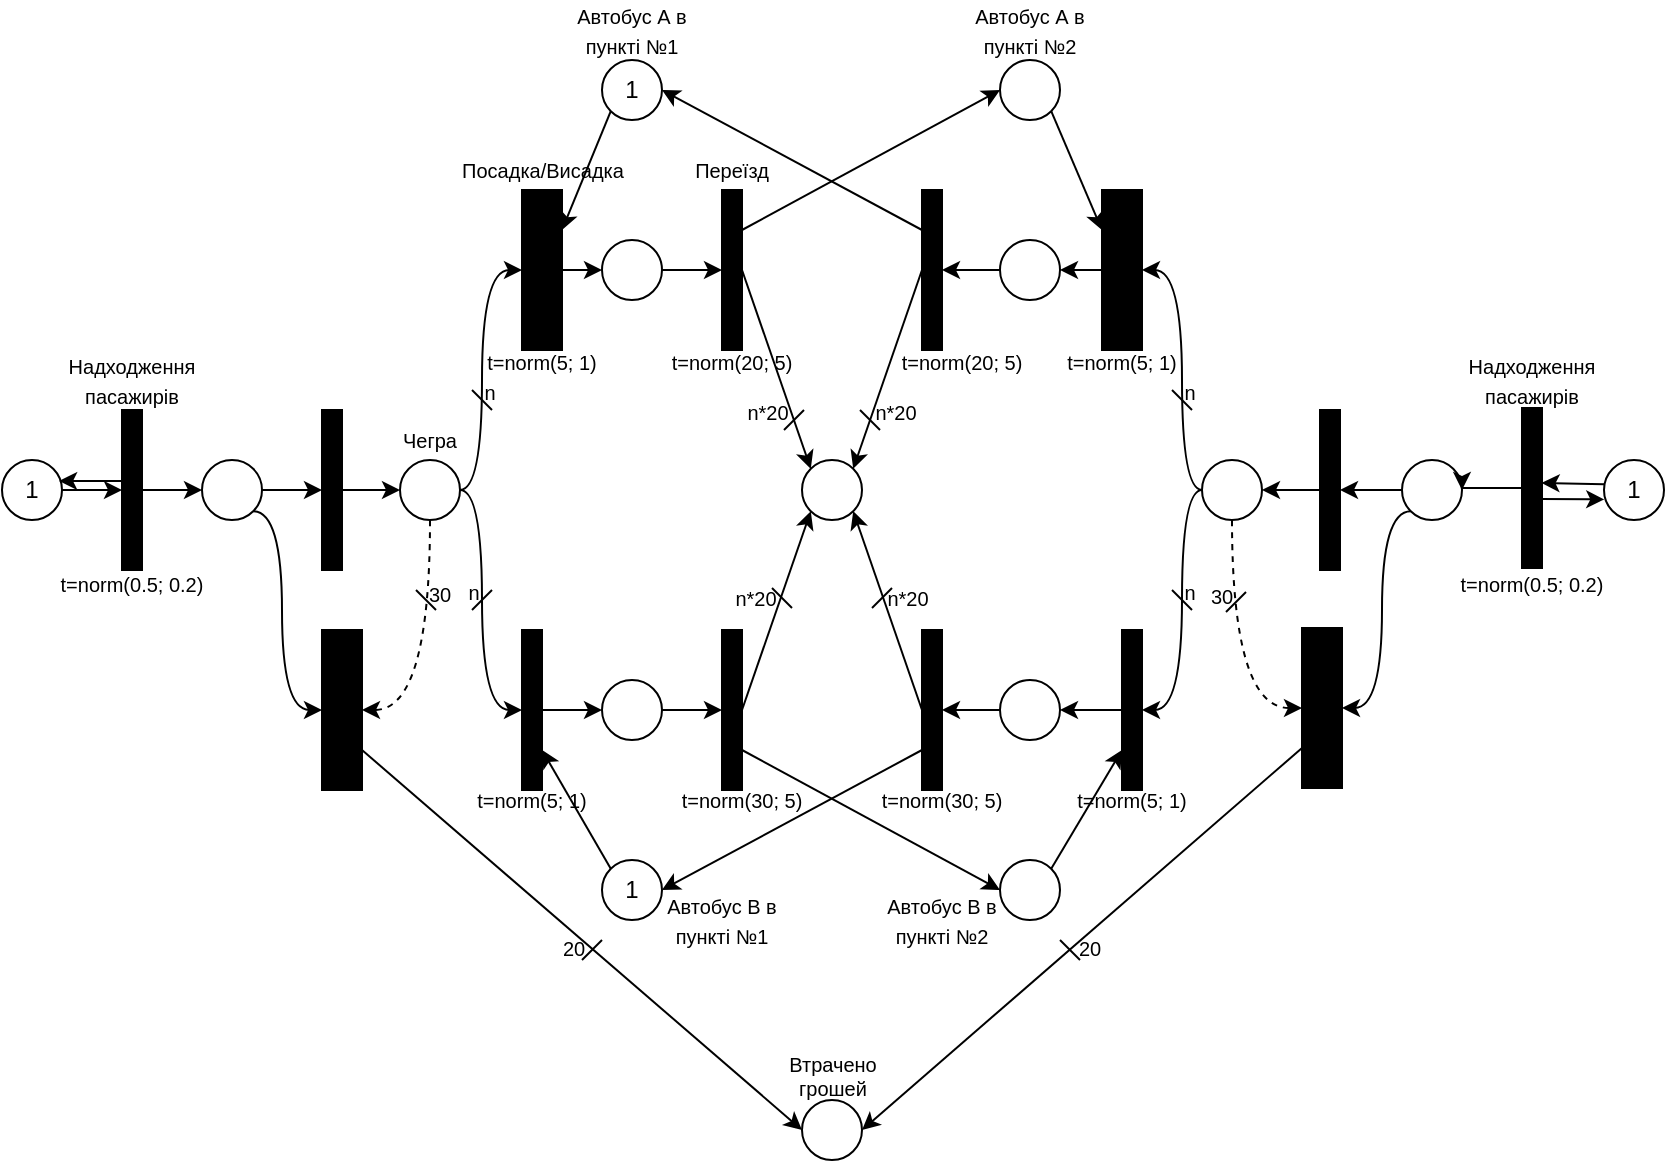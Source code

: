 <mxfile version="22.1.0" type="device">
  <diagram name="Страница — 1" id="Me-vtZgJQwkaq6CIfrC5">
    <mxGraphModel dx="1631" dy="2093" grid="1" gridSize="10" guides="1" tooltips="1" connect="1" arrows="1" fold="1" page="1" pageScale="1" pageWidth="827" pageHeight="1169" math="0" shadow="0">
      <root>
        <mxCell id="0" />
        <mxCell id="1" parent="0" />
        <mxCell id="S1n4Vc88zPRwupF9Aiys-1" style="edgeStyle=orthogonalEdgeStyle;rounded=0;orthogonalLoop=1;jettySize=auto;html=1;entryX=0.5;entryY=0;entryDx=0;entryDy=0;" edge="1" parent="1" source="S1n4Vc88zPRwupF9Aiys-2" target="S1n4Vc88zPRwupF9Aiys-7">
          <mxGeometry relative="1" as="geometry" />
        </mxCell>
        <mxCell id="S1n4Vc88zPRwupF9Aiys-2" value="1" style="ellipse;whiteSpace=wrap;html=1;aspect=fixed;" vertex="1" parent="1">
          <mxGeometry x="135" y="180" width="30" height="30" as="geometry" />
        </mxCell>
        <mxCell id="S1n4Vc88zPRwupF9Aiys-3" style="edgeStyle=orthogonalEdgeStyle;rounded=0;orthogonalLoop=1;jettySize=auto;html=1;entryX=0.952;entryY=0.35;entryDx=0;entryDy=0;entryPerimeter=0;exitX=0.556;exitY=0.173;exitDx=0;exitDy=0;exitPerimeter=0;" edge="1" parent="1" source="S1n4Vc88zPRwupF9Aiys-7" target="S1n4Vc88zPRwupF9Aiys-2">
          <mxGeometry relative="1" as="geometry">
            <mxPoint x="230" y="190" as="sourcePoint" />
            <mxPoint x="170" y="190" as="targetPoint" />
          </mxGeometry>
        </mxCell>
        <mxCell id="S1n4Vc88zPRwupF9Aiys-13" style="edgeStyle=orthogonalEdgeStyle;rounded=0;orthogonalLoop=1;jettySize=auto;html=1;exitX=0.5;exitY=1;exitDx=0;exitDy=0;entryX=0;entryY=0.5;entryDx=0;entryDy=0;" edge="1" parent="1" source="S1n4Vc88zPRwupF9Aiys-7" target="S1n4Vc88zPRwupF9Aiys-9">
          <mxGeometry relative="1" as="geometry" />
        </mxCell>
        <mxCell id="S1n4Vc88zPRwupF9Aiys-7" value="" style="rounded=0;whiteSpace=wrap;html=1;gradientColor=none;fillStyle=solid;fillColor=#000000;rotation=-90;" vertex="1" parent="1">
          <mxGeometry x="160" y="190" width="80" height="10" as="geometry" />
        </mxCell>
        <mxCell id="S1n4Vc88zPRwupF9Aiys-15" style="edgeStyle=orthogonalEdgeStyle;rounded=0;orthogonalLoop=1;jettySize=auto;html=1;exitX=1;exitY=0.5;exitDx=0;exitDy=0;entryX=0.5;entryY=0;entryDx=0;entryDy=0;" edge="1" parent="1" source="S1n4Vc88zPRwupF9Aiys-9" target="S1n4Vc88zPRwupF9Aiys-14">
          <mxGeometry relative="1" as="geometry" />
        </mxCell>
        <mxCell id="S1n4Vc88zPRwupF9Aiys-42" style="edgeStyle=orthogonalEdgeStyle;rounded=0;orthogonalLoop=1;jettySize=auto;html=1;exitX=1;exitY=1;exitDx=0;exitDy=0;entryX=0.5;entryY=0;entryDx=0;entryDy=0;curved=1;" edge="1" parent="1" source="S1n4Vc88zPRwupF9Aiys-9" target="S1n4Vc88zPRwupF9Aiys-41">
          <mxGeometry relative="1" as="geometry">
            <Array as="points">
              <mxPoint x="275" y="206" />
              <mxPoint x="275" y="305" />
            </Array>
          </mxGeometry>
        </mxCell>
        <mxCell id="S1n4Vc88zPRwupF9Aiys-9" value="" style="ellipse;whiteSpace=wrap;html=1;aspect=fixed;" vertex="1" parent="1">
          <mxGeometry x="235" y="180" width="30" height="30" as="geometry" />
        </mxCell>
        <mxCell id="S1n4Vc88zPRwupF9Aiys-10" value="&lt;font style=&quot;font-size: 10px;&quot;&gt;t=norm(0.5; 0.2)&lt;/font&gt;" style="text;html=1;strokeColor=none;fillColor=none;align=center;verticalAlign=middle;whiteSpace=wrap;rounded=0;" vertex="1" parent="1">
          <mxGeometry x="160" y="232" width="80" height="20" as="geometry" />
        </mxCell>
        <mxCell id="S1n4Vc88zPRwupF9Aiys-17" style="edgeStyle=orthogonalEdgeStyle;rounded=0;orthogonalLoop=1;jettySize=auto;html=1;exitX=0.5;exitY=1;exitDx=0;exitDy=0;entryX=0;entryY=0.5;entryDx=0;entryDy=0;" edge="1" parent="1" source="S1n4Vc88zPRwupF9Aiys-14" target="S1n4Vc88zPRwupF9Aiys-16">
          <mxGeometry relative="1" as="geometry" />
        </mxCell>
        <mxCell id="S1n4Vc88zPRwupF9Aiys-14" value="" style="rounded=0;whiteSpace=wrap;html=1;gradientColor=none;fillStyle=solid;fillColor=#000000;rotation=-90;" vertex="1" parent="1">
          <mxGeometry x="260" y="190" width="80" height="10" as="geometry" />
        </mxCell>
        <mxCell id="S1n4Vc88zPRwupF9Aiys-24" style="edgeStyle=orthogonalEdgeStyle;rounded=0;orthogonalLoop=1;jettySize=auto;html=1;exitX=1;exitY=0.5;exitDx=0;exitDy=0;entryX=0.5;entryY=0;entryDx=0;entryDy=0;curved=1;" edge="1" parent="1" source="S1n4Vc88zPRwupF9Aiys-16" target="S1n4Vc88zPRwupF9Aiys-21">
          <mxGeometry relative="1" as="geometry">
            <Array as="points">
              <mxPoint x="375" y="195" />
              <mxPoint x="375" y="85" />
            </Array>
          </mxGeometry>
        </mxCell>
        <mxCell id="S1n4Vc88zPRwupF9Aiys-25" style="edgeStyle=orthogonalEdgeStyle;rounded=0;orthogonalLoop=1;jettySize=auto;html=1;exitX=1;exitY=0.5;exitDx=0;exitDy=0;entryX=0.5;entryY=0;entryDx=0;entryDy=0;curved=1;" edge="1" parent="1" source="S1n4Vc88zPRwupF9Aiys-16" target="S1n4Vc88zPRwupF9Aiys-22">
          <mxGeometry relative="1" as="geometry">
            <Array as="points">
              <mxPoint x="375" y="195" />
              <mxPoint x="375" y="305" />
            </Array>
          </mxGeometry>
        </mxCell>
        <mxCell id="S1n4Vc88zPRwupF9Aiys-44" style="edgeStyle=orthogonalEdgeStyle;rounded=0;orthogonalLoop=1;jettySize=auto;html=1;exitX=0.5;exitY=1;exitDx=0;exitDy=0;entryX=0.5;entryY=1;entryDx=0;entryDy=0;curved=1;dashed=1;" edge="1" parent="1" source="S1n4Vc88zPRwupF9Aiys-16" target="S1n4Vc88zPRwupF9Aiys-41">
          <mxGeometry relative="1" as="geometry" />
        </mxCell>
        <mxCell id="S1n4Vc88zPRwupF9Aiys-16" value="" style="ellipse;whiteSpace=wrap;html=1;aspect=fixed;" vertex="1" parent="1">
          <mxGeometry x="334" y="180" width="30" height="30" as="geometry" />
        </mxCell>
        <mxCell id="S1n4Vc88zPRwupF9Aiys-18" value="&lt;font style=&quot;font-size: 10px;&quot;&gt;Надходження пасажирів&lt;/font&gt;" style="text;html=1;strokeColor=none;fillColor=none;align=center;verticalAlign=middle;whiteSpace=wrap;rounded=0;" vertex="1" parent="1">
          <mxGeometry x="160" y="130" width="80" height="20" as="geometry" />
        </mxCell>
        <mxCell id="S1n4Vc88zPRwupF9Aiys-19" value="&lt;font style=&quot;font-size: 10px;&quot;&gt;Чегра&lt;/font&gt;" style="text;html=1;strokeColor=none;fillColor=none;align=center;verticalAlign=middle;whiteSpace=wrap;rounded=0;" vertex="1" parent="1">
          <mxGeometry x="309" y="160" width="80" height="20" as="geometry" />
        </mxCell>
        <mxCell id="S1n4Vc88zPRwupF9Aiys-34" style="edgeStyle=orthogonalEdgeStyle;rounded=0;orthogonalLoop=1;jettySize=auto;html=1;exitX=0.5;exitY=1;exitDx=0;exitDy=0;entryX=0;entryY=0.5;entryDx=0;entryDy=0;" edge="1" parent="1" source="S1n4Vc88zPRwupF9Aiys-21" target="S1n4Vc88zPRwupF9Aiys-33">
          <mxGeometry relative="1" as="geometry" />
        </mxCell>
        <mxCell id="S1n4Vc88zPRwupF9Aiys-21" value="" style="rounded=0;whiteSpace=wrap;html=1;gradientColor=none;fillStyle=solid;fillColor=#000000;rotation=-90;" vertex="1" parent="1">
          <mxGeometry x="365" y="75" width="80" height="20" as="geometry" />
        </mxCell>
        <mxCell id="S1n4Vc88zPRwupF9Aiys-40" style="edgeStyle=orthogonalEdgeStyle;rounded=0;orthogonalLoop=1;jettySize=auto;html=1;exitX=0.5;exitY=1;exitDx=0;exitDy=0;entryX=0;entryY=0.5;entryDx=0;entryDy=0;" edge="1" parent="1" source="S1n4Vc88zPRwupF9Aiys-22" target="S1n4Vc88zPRwupF9Aiys-38">
          <mxGeometry relative="1" as="geometry" />
        </mxCell>
        <mxCell id="S1n4Vc88zPRwupF9Aiys-22" value="" style="rounded=0;whiteSpace=wrap;html=1;gradientColor=none;fillStyle=solid;fillColor=#000000;rotation=-90;" vertex="1" parent="1">
          <mxGeometry x="360" y="300" width="80" height="10" as="geometry" />
        </mxCell>
        <mxCell id="S1n4Vc88zPRwupF9Aiys-29" value="" style="endArrow=none;html=1;rounded=0;" edge="1" parent="1">
          <mxGeometry width="50" height="50" relative="1" as="geometry">
            <mxPoint x="370" y="145" as="sourcePoint" />
            <mxPoint x="380" y="155" as="targetPoint" />
          </mxGeometry>
        </mxCell>
        <mxCell id="S1n4Vc88zPRwupF9Aiys-30" value="" style="endArrow=none;html=1;rounded=0;" edge="1" parent="1">
          <mxGeometry width="50" height="50" relative="1" as="geometry">
            <mxPoint x="380" y="245" as="sourcePoint" />
            <mxPoint x="370" y="255" as="targetPoint" />
          </mxGeometry>
        </mxCell>
        <mxCell id="S1n4Vc88zPRwupF9Aiys-31" value="&lt;font style=&quot;font-size: 10px;&quot;&gt;n&lt;/font&gt;" style="text;html=1;strokeColor=none;fillColor=none;align=center;verticalAlign=middle;whiteSpace=wrap;rounded=0;" vertex="1" parent="1">
          <mxGeometry x="341" y="231" width="60" height="30" as="geometry" />
        </mxCell>
        <mxCell id="S1n4Vc88zPRwupF9Aiys-32" value="&lt;font style=&quot;font-size: 10px;&quot;&gt;n&lt;/font&gt;" style="text;html=1;strokeColor=none;fillColor=none;align=center;verticalAlign=middle;whiteSpace=wrap;rounded=0;" vertex="1" parent="1">
          <mxGeometry x="349" y="131" width="60" height="30" as="geometry" />
        </mxCell>
        <mxCell id="S1n4Vc88zPRwupF9Aiys-36" style="edgeStyle=orthogonalEdgeStyle;rounded=0;orthogonalLoop=1;jettySize=auto;html=1;exitX=1;exitY=0.5;exitDx=0;exitDy=0;entryX=0.5;entryY=0;entryDx=0;entryDy=0;" edge="1" parent="1" source="S1n4Vc88zPRwupF9Aiys-33" target="S1n4Vc88zPRwupF9Aiys-35">
          <mxGeometry relative="1" as="geometry" />
        </mxCell>
        <mxCell id="S1n4Vc88zPRwupF9Aiys-33" value="" style="ellipse;whiteSpace=wrap;html=1;aspect=fixed;" vertex="1" parent="1">
          <mxGeometry x="435" y="70" width="30" height="30" as="geometry" />
        </mxCell>
        <mxCell id="S1n4Vc88zPRwupF9Aiys-47" style="rounded=0;orthogonalLoop=1;jettySize=auto;html=1;exitX=0.5;exitY=1;exitDx=0;exitDy=0;entryX=0;entryY=0;entryDx=0;entryDy=0;" edge="1" parent="1" source="S1n4Vc88zPRwupF9Aiys-35" target="S1n4Vc88zPRwupF9Aiys-46">
          <mxGeometry relative="1" as="geometry" />
        </mxCell>
        <mxCell id="S1n4Vc88zPRwupF9Aiys-75" style="rounded=0;orthogonalLoop=1;jettySize=auto;html=1;exitX=0.75;exitY=1;exitDx=0;exitDy=0;entryX=0;entryY=0.5;entryDx=0;entryDy=0;" edge="1" parent="1" source="S1n4Vc88zPRwupF9Aiys-35" target="S1n4Vc88zPRwupF9Aiys-65">
          <mxGeometry relative="1" as="geometry" />
        </mxCell>
        <mxCell id="S1n4Vc88zPRwupF9Aiys-35" value="" style="rounded=0;whiteSpace=wrap;html=1;gradientColor=none;fillStyle=solid;fillColor=#000000;rotation=-90;" vertex="1" parent="1">
          <mxGeometry x="460" y="80" width="80" height="10" as="geometry" />
        </mxCell>
        <mxCell id="S1n4Vc88zPRwupF9Aiys-37" style="edgeStyle=orthogonalEdgeStyle;rounded=0;orthogonalLoop=1;jettySize=auto;html=1;exitX=1;exitY=0.5;exitDx=0;exitDy=0;entryX=0.5;entryY=0;entryDx=0;entryDy=0;" edge="1" parent="1" source="S1n4Vc88zPRwupF9Aiys-38" target="S1n4Vc88zPRwupF9Aiys-39">
          <mxGeometry relative="1" as="geometry" />
        </mxCell>
        <mxCell id="S1n4Vc88zPRwupF9Aiys-38" value="" style="ellipse;whiteSpace=wrap;html=1;aspect=fixed;" vertex="1" parent="1">
          <mxGeometry x="435" y="290" width="30" height="30" as="geometry" />
        </mxCell>
        <mxCell id="S1n4Vc88zPRwupF9Aiys-48" style="rounded=0;orthogonalLoop=1;jettySize=auto;html=1;exitX=0.5;exitY=1;exitDx=0;exitDy=0;entryX=0;entryY=1;entryDx=0;entryDy=0;" edge="1" parent="1" source="S1n4Vc88zPRwupF9Aiys-39" target="S1n4Vc88zPRwupF9Aiys-46">
          <mxGeometry relative="1" as="geometry" />
        </mxCell>
        <mxCell id="S1n4Vc88zPRwupF9Aiys-77" style="rounded=0;orthogonalLoop=1;jettySize=auto;html=1;exitX=0.25;exitY=1;exitDx=0;exitDy=0;entryX=0;entryY=0.5;entryDx=0;entryDy=0;" edge="1" parent="1" source="S1n4Vc88zPRwupF9Aiys-39" target="S1n4Vc88zPRwupF9Aiys-63">
          <mxGeometry relative="1" as="geometry" />
        </mxCell>
        <mxCell id="S1n4Vc88zPRwupF9Aiys-39" value="" style="rounded=0;whiteSpace=wrap;html=1;gradientColor=none;fillStyle=solid;fillColor=#000000;rotation=-90;" vertex="1" parent="1">
          <mxGeometry x="460" y="300" width="80" height="10" as="geometry" />
        </mxCell>
        <mxCell id="S1n4Vc88zPRwupF9Aiys-68" style="rounded=0;orthogonalLoop=1;jettySize=auto;html=1;exitX=0.25;exitY=1;exitDx=0;exitDy=0;entryX=0;entryY=0.5;entryDx=0;entryDy=0;" edge="1" parent="1" source="S1n4Vc88zPRwupF9Aiys-41" target="S1n4Vc88zPRwupF9Aiys-67">
          <mxGeometry relative="1" as="geometry" />
        </mxCell>
        <mxCell id="S1n4Vc88zPRwupF9Aiys-41" value="" style="rounded=0;whiteSpace=wrap;html=1;gradientColor=none;fillStyle=solid;fillColor=#000000;rotation=-90;" vertex="1" parent="1">
          <mxGeometry x="265" y="295" width="80" height="20" as="geometry" />
        </mxCell>
        <mxCell id="S1n4Vc88zPRwupF9Aiys-46" value="" style="ellipse;whiteSpace=wrap;html=1;aspect=fixed;" vertex="1" parent="1">
          <mxGeometry x="535" y="180" width="30" height="30" as="geometry" />
        </mxCell>
        <mxCell id="S1n4Vc88zPRwupF9Aiys-50" style="rounded=0;orthogonalLoop=1;jettySize=auto;html=1;exitX=0.5;exitY=0;exitDx=0;exitDy=0;entryX=1;entryY=1;entryDx=0;entryDy=0;" edge="1" parent="1" source="S1n4Vc88zPRwupF9Aiys-49" target="S1n4Vc88zPRwupF9Aiys-46">
          <mxGeometry relative="1" as="geometry" />
        </mxCell>
        <mxCell id="S1n4Vc88zPRwupF9Aiys-76" style="rounded=0;orthogonalLoop=1;jettySize=auto;html=1;exitX=0.25;exitY=0;exitDx=0;exitDy=0;entryX=1;entryY=0.5;entryDx=0;entryDy=0;" edge="1" parent="1" source="S1n4Vc88zPRwupF9Aiys-49" target="S1n4Vc88zPRwupF9Aiys-62">
          <mxGeometry relative="1" as="geometry" />
        </mxCell>
        <mxCell id="S1n4Vc88zPRwupF9Aiys-49" value="" style="rounded=0;whiteSpace=wrap;html=1;gradientColor=none;fillStyle=solid;fillColor=#000000;rotation=-90;" vertex="1" parent="1">
          <mxGeometry x="560" y="300" width="80" height="10" as="geometry" />
        </mxCell>
        <mxCell id="S1n4Vc88zPRwupF9Aiys-52" style="rounded=0;orthogonalLoop=1;jettySize=auto;html=1;exitX=0.5;exitY=0;exitDx=0;exitDy=0;entryX=1;entryY=0;entryDx=0;entryDy=0;" edge="1" parent="1" source="S1n4Vc88zPRwupF9Aiys-51" target="S1n4Vc88zPRwupF9Aiys-46">
          <mxGeometry relative="1" as="geometry" />
        </mxCell>
        <mxCell id="S1n4Vc88zPRwupF9Aiys-74" style="rounded=0;orthogonalLoop=1;jettySize=auto;html=1;exitX=0.75;exitY=0;exitDx=0;exitDy=0;entryX=1;entryY=0.5;entryDx=0;entryDy=0;" edge="1" parent="1" source="S1n4Vc88zPRwupF9Aiys-51" target="S1n4Vc88zPRwupF9Aiys-66">
          <mxGeometry relative="1" as="geometry" />
        </mxCell>
        <mxCell id="S1n4Vc88zPRwupF9Aiys-51" value="" style="rounded=0;whiteSpace=wrap;html=1;gradientColor=none;fillStyle=solid;fillColor=#000000;rotation=-90;" vertex="1" parent="1">
          <mxGeometry x="560" y="80" width="80" height="10" as="geometry" />
        </mxCell>
        <mxCell id="S1n4Vc88zPRwupF9Aiys-54" style="edgeStyle=orthogonalEdgeStyle;rounded=0;orthogonalLoop=1;jettySize=auto;html=1;exitX=0;exitY=0.5;exitDx=0;exitDy=0;entryX=0.5;entryY=1;entryDx=0;entryDy=0;" edge="1" parent="1" source="S1n4Vc88zPRwupF9Aiys-53" target="S1n4Vc88zPRwupF9Aiys-51">
          <mxGeometry relative="1" as="geometry" />
        </mxCell>
        <mxCell id="S1n4Vc88zPRwupF9Aiys-53" value="" style="ellipse;whiteSpace=wrap;html=1;aspect=fixed;" vertex="1" parent="1">
          <mxGeometry x="634" y="70" width="30" height="30" as="geometry" />
        </mxCell>
        <mxCell id="S1n4Vc88zPRwupF9Aiys-56" style="edgeStyle=orthogonalEdgeStyle;rounded=0;orthogonalLoop=1;jettySize=auto;html=1;exitX=0;exitY=0.5;exitDx=0;exitDy=0;entryX=0.5;entryY=1;entryDx=0;entryDy=0;" edge="1" parent="1" source="S1n4Vc88zPRwupF9Aiys-55" target="S1n4Vc88zPRwupF9Aiys-49">
          <mxGeometry relative="1" as="geometry" />
        </mxCell>
        <mxCell id="S1n4Vc88zPRwupF9Aiys-55" value="" style="ellipse;whiteSpace=wrap;html=1;aspect=fixed;" vertex="1" parent="1">
          <mxGeometry x="634" y="290" width="30" height="30" as="geometry" />
        </mxCell>
        <mxCell id="S1n4Vc88zPRwupF9Aiys-61" style="edgeStyle=orthogonalEdgeStyle;rounded=0;orthogonalLoop=1;jettySize=auto;html=1;exitX=0.5;exitY=0;exitDx=0;exitDy=0;entryX=1;entryY=0.5;entryDx=0;entryDy=0;" edge="1" parent="1" source="S1n4Vc88zPRwupF9Aiys-57" target="S1n4Vc88zPRwupF9Aiys-53">
          <mxGeometry relative="1" as="geometry" />
        </mxCell>
        <mxCell id="S1n4Vc88zPRwupF9Aiys-57" value="" style="rounded=0;whiteSpace=wrap;html=1;gradientColor=none;fillStyle=solid;fillColor=#000000;rotation=-90;" vertex="1" parent="1">
          <mxGeometry x="655" y="75" width="80" height="20" as="geometry" />
        </mxCell>
        <mxCell id="S1n4Vc88zPRwupF9Aiys-59" style="edgeStyle=orthogonalEdgeStyle;rounded=0;orthogonalLoop=1;jettySize=auto;html=1;exitX=0.5;exitY=0;exitDx=0;exitDy=0;entryX=1;entryY=0.5;entryDx=0;entryDy=0;" edge="1" parent="1" source="S1n4Vc88zPRwupF9Aiys-58" target="S1n4Vc88zPRwupF9Aiys-55">
          <mxGeometry relative="1" as="geometry" />
        </mxCell>
        <mxCell id="S1n4Vc88zPRwupF9Aiys-58" value="" style="rounded=0;whiteSpace=wrap;html=1;gradientColor=none;fillStyle=solid;fillColor=#000000;rotation=-90;" vertex="1" parent="1">
          <mxGeometry x="660" y="300" width="80" height="10" as="geometry" />
        </mxCell>
        <mxCell id="S1n4Vc88zPRwupF9Aiys-69" style="rounded=0;orthogonalLoop=1;jettySize=auto;html=1;exitX=0;exitY=0;exitDx=0;exitDy=0;entryX=0.25;entryY=1;entryDx=0;entryDy=0;" edge="1" parent="1" source="S1n4Vc88zPRwupF9Aiys-62" target="S1n4Vc88zPRwupF9Aiys-22">
          <mxGeometry relative="1" as="geometry" />
        </mxCell>
        <mxCell id="S1n4Vc88zPRwupF9Aiys-62" value="1" style="ellipse;whiteSpace=wrap;html=1;aspect=fixed;" vertex="1" parent="1">
          <mxGeometry x="435" y="380" width="30" height="30" as="geometry" />
        </mxCell>
        <mxCell id="S1n4Vc88zPRwupF9Aiys-78" style="rounded=0;orthogonalLoop=1;jettySize=auto;html=1;exitX=1;exitY=0;exitDx=0;exitDy=0;entryX=0.25;entryY=0;entryDx=0;entryDy=0;" edge="1" parent="1" source="S1n4Vc88zPRwupF9Aiys-63" target="S1n4Vc88zPRwupF9Aiys-58">
          <mxGeometry relative="1" as="geometry" />
        </mxCell>
        <mxCell id="S1n4Vc88zPRwupF9Aiys-63" value="" style="ellipse;whiteSpace=wrap;html=1;aspect=fixed;" vertex="1" parent="1">
          <mxGeometry x="634" y="380" width="30" height="30" as="geometry" />
        </mxCell>
        <mxCell id="S1n4Vc88zPRwupF9Aiys-71" style="rounded=0;orthogonalLoop=1;jettySize=auto;html=1;exitX=1;exitY=1;exitDx=0;exitDy=0;entryX=0.75;entryY=0;entryDx=0;entryDy=0;" edge="1" parent="1" source="S1n4Vc88zPRwupF9Aiys-65" target="S1n4Vc88zPRwupF9Aiys-57">
          <mxGeometry relative="1" as="geometry" />
        </mxCell>
        <mxCell id="S1n4Vc88zPRwupF9Aiys-65" value="" style="ellipse;whiteSpace=wrap;html=1;aspect=fixed;" vertex="1" parent="1">
          <mxGeometry x="634" y="-20" width="30" height="30" as="geometry" />
        </mxCell>
        <mxCell id="S1n4Vc88zPRwupF9Aiys-72" style="rounded=0;orthogonalLoop=1;jettySize=auto;html=1;exitX=0;exitY=1;exitDx=0;exitDy=0;entryX=0.75;entryY=1;entryDx=0;entryDy=0;" edge="1" parent="1" source="S1n4Vc88zPRwupF9Aiys-66" target="S1n4Vc88zPRwupF9Aiys-21">
          <mxGeometry relative="1" as="geometry" />
        </mxCell>
        <mxCell id="S1n4Vc88zPRwupF9Aiys-66" value="1" style="ellipse;whiteSpace=wrap;html=1;aspect=fixed;" vertex="1" parent="1">
          <mxGeometry x="435" y="-20" width="30" height="30" as="geometry" />
        </mxCell>
        <mxCell id="S1n4Vc88zPRwupF9Aiys-67" value="" style="ellipse;whiteSpace=wrap;html=1;aspect=fixed;" vertex="1" parent="1">
          <mxGeometry x="535" y="500" width="30" height="30" as="geometry" />
        </mxCell>
        <mxCell id="S1n4Vc88zPRwupF9Aiys-80" value="" style="endArrow=none;html=1;rounded=0;" edge="1" parent="1">
          <mxGeometry width="50" height="50" relative="1" as="geometry">
            <mxPoint x="352" y="255" as="sourcePoint" />
            <mxPoint x="342" y="245" as="targetPoint" />
          </mxGeometry>
        </mxCell>
        <mxCell id="S1n4Vc88zPRwupF9Aiys-81" value="&lt;font style=&quot;font-size: 10px;&quot;&gt;30&lt;/font&gt;" style="text;html=1;strokeColor=none;fillColor=none;align=center;verticalAlign=middle;whiteSpace=wrap;rounded=0;" vertex="1" parent="1">
          <mxGeometry x="324" y="232" width="60" height="30" as="geometry" />
        </mxCell>
        <mxCell id="S1n4Vc88zPRwupF9Aiys-83" value="" style="endArrow=none;html=1;rounded=0;" edge="1" parent="1">
          <mxGeometry width="50" height="50" relative="1" as="geometry">
            <mxPoint x="530" y="254" as="sourcePoint" />
            <mxPoint x="520" y="244" as="targetPoint" />
          </mxGeometry>
        </mxCell>
        <mxCell id="S1n4Vc88zPRwupF9Aiys-84" value="" style="endArrow=none;html=1;rounded=0;" edge="1" parent="1">
          <mxGeometry width="50" height="50" relative="1" as="geometry">
            <mxPoint x="580" y="244" as="sourcePoint" />
            <mxPoint x="570" y="254" as="targetPoint" />
          </mxGeometry>
        </mxCell>
        <mxCell id="S1n4Vc88zPRwupF9Aiys-85" value="" style="endArrow=none;html=1;rounded=0;" edge="1" parent="1">
          <mxGeometry width="50" height="50" relative="1" as="geometry">
            <mxPoint x="536" y="155" as="sourcePoint" />
            <mxPoint x="526" y="165" as="targetPoint" />
          </mxGeometry>
        </mxCell>
        <mxCell id="S1n4Vc88zPRwupF9Aiys-86" value="" style="endArrow=none;html=1;rounded=0;" edge="1" parent="1">
          <mxGeometry width="50" height="50" relative="1" as="geometry">
            <mxPoint x="574" y="165" as="sourcePoint" />
            <mxPoint x="564" y="155" as="targetPoint" />
          </mxGeometry>
        </mxCell>
        <mxCell id="S1n4Vc88zPRwupF9Aiys-91" style="edgeStyle=orthogonalEdgeStyle;rounded=0;orthogonalLoop=1;jettySize=auto;html=1;exitX=0;exitY=0.5;exitDx=0;exitDy=0;entryX=0.5;entryY=1;entryDx=0;entryDy=0;curved=1;" edge="1" parent="1" source="S1n4Vc88zPRwupF9Aiys-88" target="S1n4Vc88zPRwupF9Aiys-57">
          <mxGeometry relative="1" as="geometry">
            <Array as="points">
              <mxPoint x="725" y="195" />
              <mxPoint x="725" y="85" />
            </Array>
          </mxGeometry>
        </mxCell>
        <mxCell id="S1n4Vc88zPRwupF9Aiys-92" style="edgeStyle=orthogonalEdgeStyle;rounded=0;orthogonalLoop=1;jettySize=auto;html=1;exitX=0;exitY=0.5;exitDx=0;exitDy=0;entryX=0.5;entryY=1;entryDx=0;entryDy=0;curved=1;" edge="1" parent="1" source="S1n4Vc88zPRwupF9Aiys-88" target="S1n4Vc88zPRwupF9Aiys-58">
          <mxGeometry relative="1" as="geometry">
            <Array as="points">
              <mxPoint x="725" y="195" />
              <mxPoint x="725" y="305" />
            </Array>
          </mxGeometry>
        </mxCell>
        <mxCell id="S1n4Vc88zPRwupF9Aiys-103" style="edgeStyle=orthogonalEdgeStyle;rounded=0;orthogonalLoop=1;jettySize=auto;html=1;exitX=0.5;exitY=1;exitDx=0;exitDy=0;entryX=0.5;entryY=0;entryDx=0;entryDy=0;curved=1;dashed=1;" edge="1" parent="1" source="S1n4Vc88zPRwupF9Aiys-88" target="S1n4Vc88zPRwupF9Aiys-102">
          <mxGeometry relative="1" as="geometry" />
        </mxCell>
        <mxCell id="S1n4Vc88zPRwupF9Aiys-88" value="" style="ellipse;whiteSpace=wrap;html=1;aspect=fixed;" vertex="1" parent="1">
          <mxGeometry x="735" y="180" width="30" height="30" as="geometry" />
        </mxCell>
        <mxCell id="S1n4Vc88zPRwupF9Aiys-93" value="" style="endArrow=none;html=1;rounded=0;" edge="1" parent="1">
          <mxGeometry width="50" height="50" relative="1" as="geometry">
            <mxPoint x="730" y="255" as="sourcePoint" />
            <mxPoint x="720" y="245" as="targetPoint" />
          </mxGeometry>
        </mxCell>
        <mxCell id="S1n4Vc88zPRwupF9Aiys-94" value="" style="endArrow=none;html=1;rounded=0;" edge="1" parent="1">
          <mxGeometry width="50" height="50" relative="1" as="geometry">
            <mxPoint x="730" y="155" as="sourcePoint" />
            <mxPoint x="720" y="145" as="targetPoint" />
          </mxGeometry>
        </mxCell>
        <mxCell id="S1n4Vc88zPRwupF9Aiys-98" value="&lt;font style=&quot;font-size: 10px;&quot;&gt;n&lt;/font&gt;" style="text;html=1;strokeColor=none;fillColor=none;align=center;verticalAlign=middle;whiteSpace=wrap;rounded=0;" vertex="1" parent="1">
          <mxGeometry x="699" y="231" width="60" height="30" as="geometry" />
        </mxCell>
        <mxCell id="S1n4Vc88zPRwupF9Aiys-99" value="&lt;font style=&quot;font-size: 10px;&quot;&gt;n&lt;/font&gt;" style="text;html=1;strokeColor=none;fillColor=none;align=center;verticalAlign=middle;whiteSpace=wrap;rounded=0;" vertex="1" parent="1">
          <mxGeometry x="699" y="131" width="60" height="30" as="geometry" />
        </mxCell>
        <mxCell id="S1n4Vc88zPRwupF9Aiys-109" style="edgeStyle=orthogonalEdgeStyle;rounded=0;orthogonalLoop=1;jettySize=auto;html=1;exitX=0.5;exitY=0;exitDx=0;exitDy=0;" edge="1" parent="1" source="S1n4Vc88zPRwupF9Aiys-101" target="S1n4Vc88zPRwupF9Aiys-88">
          <mxGeometry relative="1" as="geometry" />
        </mxCell>
        <mxCell id="S1n4Vc88zPRwupF9Aiys-101" value="" style="rounded=0;whiteSpace=wrap;html=1;gradientColor=none;fillStyle=solid;fillColor=#000000;rotation=-90;" vertex="1" parent="1">
          <mxGeometry x="759" y="190" width="80" height="10" as="geometry" />
        </mxCell>
        <mxCell id="S1n4Vc88zPRwupF9Aiys-112" style="rounded=0;orthogonalLoop=1;jettySize=auto;html=1;exitX=0.25;exitY=0;exitDx=0;exitDy=0;entryX=1;entryY=0.5;entryDx=0;entryDy=0;" edge="1" parent="1" source="S1n4Vc88zPRwupF9Aiys-102" target="S1n4Vc88zPRwupF9Aiys-67">
          <mxGeometry relative="1" as="geometry" />
        </mxCell>
        <mxCell id="S1n4Vc88zPRwupF9Aiys-102" value="" style="rounded=0;whiteSpace=wrap;html=1;gradientColor=none;fillStyle=solid;fillColor=#000000;rotation=-90;" vertex="1" parent="1">
          <mxGeometry x="755" y="294" width="80" height="20" as="geometry" />
        </mxCell>
        <mxCell id="S1n4Vc88zPRwupF9Aiys-104" value="" style="endArrow=none;html=1;rounded=0;" edge="1" parent="1">
          <mxGeometry width="50" height="50" relative="1" as="geometry">
            <mxPoint x="747" y="256" as="sourcePoint" />
            <mxPoint x="757" y="246" as="targetPoint" />
          </mxGeometry>
        </mxCell>
        <mxCell id="S1n4Vc88zPRwupF9Aiys-106" value="&lt;font style=&quot;font-size: 10px;&quot;&gt;30&lt;/font&gt;" style="text;html=1;strokeColor=none;fillColor=none;align=center;verticalAlign=middle;whiteSpace=wrap;rounded=0;" vertex="1" parent="1">
          <mxGeometry x="715" y="233" width="60" height="30" as="geometry" />
        </mxCell>
        <mxCell id="S1n4Vc88zPRwupF9Aiys-108" style="edgeStyle=orthogonalEdgeStyle;rounded=0;orthogonalLoop=1;jettySize=auto;html=1;exitX=0;exitY=0.5;exitDx=0;exitDy=0;entryX=0.5;entryY=1;entryDx=0;entryDy=0;" edge="1" parent="1" source="S1n4Vc88zPRwupF9Aiys-107" target="S1n4Vc88zPRwupF9Aiys-101">
          <mxGeometry relative="1" as="geometry" />
        </mxCell>
        <mxCell id="S1n4Vc88zPRwupF9Aiys-111" style="edgeStyle=orthogonalEdgeStyle;rounded=0;orthogonalLoop=1;jettySize=auto;html=1;exitX=0;exitY=1;exitDx=0;exitDy=0;entryX=0.5;entryY=1;entryDx=0;entryDy=0;curved=1;" edge="1" parent="1" source="S1n4Vc88zPRwupF9Aiys-107" target="S1n4Vc88zPRwupF9Aiys-102">
          <mxGeometry relative="1" as="geometry">
            <Array as="points">
              <mxPoint x="825" y="206" />
              <mxPoint x="825" y="304" />
            </Array>
          </mxGeometry>
        </mxCell>
        <mxCell id="S1n4Vc88zPRwupF9Aiys-107" value="" style="ellipse;whiteSpace=wrap;html=1;aspect=fixed;" vertex="1" parent="1">
          <mxGeometry x="835" y="180" width="30" height="30" as="geometry" />
        </mxCell>
        <mxCell id="S1n4Vc88zPRwupF9Aiys-113" value="" style="endArrow=none;html=1;rounded=0;" edge="1" parent="1">
          <mxGeometry width="50" height="50" relative="1" as="geometry">
            <mxPoint x="435" y="420" as="sourcePoint" />
            <mxPoint x="425" y="430" as="targetPoint" />
          </mxGeometry>
        </mxCell>
        <mxCell id="S1n4Vc88zPRwupF9Aiys-115" value="" style="endArrow=none;html=1;rounded=0;" edge="1" parent="1">
          <mxGeometry width="50" height="50" relative="1" as="geometry">
            <mxPoint x="674" y="430" as="sourcePoint" />
            <mxPoint x="664" y="420" as="targetPoint" />
          </mxGeometry>
        </mxCell>
        <mxCell id="S1n4Vc88zPRwupF9Aiys-121" value="1" style="ellipse;whiteSpace=wrap;html=1;aspect=fixed;" vertex="1" parent="1">
          <mxGeometry x="936" y="180" width="30" height="30" as="geometry" />
        </mxCell>
        <mxCell id="S1n4Vc88zPRwupF9Aiys-128" style="edgeStyle=orthogonalEdgeStyle;rounded=0;orthogonalLoop=1;jettySize=auto;html=1;exitX=0.5;exitY=0;exitDx=0;exitDy=0;entryX=1;entryY=0.5;entryDx=0;entryDy=0;" edge="1" parent="1" source="S1n4Vc88zPRwupF9Aiys-123" target="S1n4Vc88zPRwupF9Aiys-107">
          <mxGeometry relative="1" as="geometry" />
        </mxCell>
        <mxCell id="S1n4Vc88zPRwupF9Aiys-123" value="" style="rounded=0;whiteSpace=wrap;html=1;gradientColor=none;fillStyle=solid;fillColor=#000000;rotation=-90;" vertex="1" parent="1">
          <mxGeometry x="860" y="189" width="80" height="10" as="geometry" />
        </mxCell>
        <mxCell id="S1n4Vc88zPRwupF9Aiys-124" value="" style="endArrow=classic;html=1;rounded=0;entryX=0.004;entryY=0.657;entryDx=0;entryDy=0;entryPerimeter=0;exitX=0.431;exitY=0.94;exitDx=0;exitDy=0;exitPerimeter=0;" edge="1" parent="1" source="S1n4Vc88zPRwupF9Aiys-123" target="S1n4Vc88zPRwupF9Aiys-121">
          <mxGeometry width="50" height="50" relative="1" as="geometry">
            <mxPoint x="921" y="245" as="sourcePoint" />
            <mxPoint x="971" y="195" as="targetPoint" />
          </mxGeometry>
        </mxCell>
        <mxCell id="S1n4Vc88zPRwupF9Aiys-127" value="" style="endArrow=classic;html=1;rounded=0;entryX=0.532;entryY=0.979;entryDx=0;entryDy=0;entryPerimeter=0;exitX=0.004;exitY=0.405;exitDx=0;exitDy=0;exitPerimeter=0;" edge="1" parent="1" source="S1n4Vc88zPRwupF9Aiys-121" target="S1n4Vc88zPRwupF9Aiys-123">
          <mxGeometry width="50" height="50" relative="1" as="geometry">
            <mxPoint x="901" y="265" as="sourcePoint" />
            <mxPoint x="951" y="215" as="targetPoint" />
          </mxGeometry>
        </mxCell>
        <mxCell id="S1n4Vc88zPRwupF9Aiys-129" value="&lt;font style=&quot;font-size: 10px;&quot;&gt;t=norm(0.5; 0.2)&lt;/font&gt;" style="text;html=1;strokeColor=none;fillColor=none;align=center;verticalAlign=middle;whiteSpace=wrap;rounded=0;" vertex="1" parent="1">
          <mxGeometry x="860" y="232" width="80" height="20" as="geometry" />
        </mxCell>
        <mxCell id="S1n4Vc88zPRwupF9Aiys-130" value="&lt;font style=&quot;font-size: 10px;&quot;&gt;Надходження пасажирів&lt;/font&gt;" style="text;html=1;strokeColor=none;fillColor=none;align=center;verticalAlign=middle;whiteSpace=wrap;rounded=0;" vertex="1" parent="1">
          <mxGeometry x="860" y="130" width="80" height="20" as="geometry" />
        </mxCell>
        <mxCell id="S1n4Vc88zPRwupF9Aiys-131" value="&lt;font style=&quot;font-size: 10px;&quot;&gt;Посадка/Висадка&lt;/font&gt;" style="text;html=1;strokeColor=none;fillColor=none;align=center;verticalAlign=middle;whiteSpace=wrap;rounded=0;" vertex="1" parent="1">
          <mxGeometry x="354.5" y="25" width="101" height="20" as="geometry" />
        </mxCell>
        <mxCell id="S1n4Vc88zPRwupF9Aiys-132" value="&lt;font style=&quot;font-size: 10px;&quot;&gt;Переїзд&lt;/font&gt;" style="text;html=1;strokeColor=none;fillColor=none;align=center;verticalAlign=middle;whiteSpace=wrap;rounded=0;" vertex="1" parent="1">
          <mxGeometry x="460" y="25" width="80" height="20" as="geometry" />
        </mxCell>
        <mxCell id="S1n4Vc88zPRwupF9Aiys-133" value="&lt;font style=&quot;font-size: 10px;&quot;&gt;Автобус А в пункті №1&lt;/font&gt;" style="text;html=1;strokeColor=none;fillColor=none;align=center;verticalAlign=middle;whiteSpace=wrap;rounded=0;" vertex="1" parent="1">
          <mxGeometry x="410" y="-45" width="80" height="20" as="geometry" />
        </mxCell>
        <mxCell id="S1n4Vc88zPRwupF9Aiys-134" value="&lt;font style=&quot;font-size: 10px;&quot;&gt;Автобус А в пункті №2&lt;/font&gt;" style="text;html=1;strokeColor=none;fillColor=none;align=center;verticalAlign=middle;whiteSpace=wrap;rounded=0;" vertex="1" parent="1">
          <mxGeometry x="609" y="-45" width="80" height="20" as="geometry" />
        </mxCell>
        <mxCell id="S1n4Vc88zPRwupF9Aiys-135" value="&lt;font style=&quot;font-size: 10px;&quot;&gt;Автобус B в пункті №1&lt;/font&gt;" style="text;html=1;strokeColor=none;fillColor=none;align=center;verticalAlign=middle;whiteSpace=wrap;rounded=0;" vertex="1" parent="1">
          <mxGeometry x="455" y="400" width="80" height="20" as="geometry" />
        </mxCell>
        <mxCell id="S1n4Vc88zPRwupF9Aiys-136" value="&lt;font style=&quot;font-size: 10px;&quot;&gt;Автобус B в пункті №2&lt;/font&gt;" style="text;html=1;strokeColor=none;fillColor=none;align=center;verticalAlign=middle;whiteSpace=wrap;rounded=0;" vertex="1" parent="1">
          <mxGeometry x="565" y="400" width="80" height="20" as="geometry" />
        </mxCell>
        <mxCell id="S1n4Vc88zPRwupF9Aiys-137" value="&lt;font style=&quot;font-size: 10px;&quot;&gt;t=norm(20; 5)&lt;/font&gt;" style="text;html=1;strokeColor=none;fillColor=none;align=center;verticalAlign=middle;whiteSpace=wrap;rounded=0;" vertex="1" parent="1">
          <mxGeometry x="575" y="121" width="80" height="20" as="geometry" />
        </mxCell>
        <mxCell id="S1n4Vc88zPRwupF9Aiys-138" value="&lt;font style=&quot;font-size: 10px;&quot;&gt;t=norm(20; 5)&lt;/font&gt;" style="text;html=1;strokeColor=none;fillColor=none;align=center;verticalAlign=middle;whiteSpace=wrap;rounded=0;" vertex="1" parent="1">
          <mxGeometry x="460" y="121" width="80" height="20" as="geometry" />
        </mxCell>
        <mxCell id="S1n4Vc88zPRwupF9Aiys-140" value="&lt;font style=&quot;font-size: 10px;&quot;&gt;t=norm(30; 5)&lt;/font&gt;" style="text;html=1;strokeColor=none;fillColor=none;align=center;verticalAlign=middle;whiteSpace=wrap;rounded=0;" vertex="1" parent="1">
          <mxGeometry x="465" y="340" width="80" height="20" as="geometry" />
        </mxCell>
        <mxCell id="S1n4Vc88zPRwupF9Aiys-141" value="&lt;font style=&quot;font-size: 10px;&quot;&gt;t=norm(30; 5)&lt;/font&gt;" style="text;html=1;strokeColor=none;fillColor=none;align=center;verticalAlign=middle;whiteSpace=wrap;rounded=0;" vertex="1" parent="1">
          <mxGeometry x="565" y="340" width="80" height="20" as="geometry" />
        </mxCell>
        <mxCell id="S1n4Vc88zPRwupF9Aiys-143" value="&lt;font style=&quot;font-size: 10px;&quot;&gt;t=norm(5; 1)&lt;/font&gt;" style="text;html=1;strokeColor=none;fillColor=none;align=center;verticalAlign=middle;whiteSpace=wrap;rounded=0;" vertex="1" parent="1">
          <mxGeometry x="360" y="340" width="80" height="20" as="geometry" />
        </mxCell>
        <mxCell id="S1n4Vc88zPRwupF9Aiys-144" value="&lt;font style=&quot;font-size: 10px;&quot;&gt;t=norm(5; 1)&lt;/font&gt;" style="text;html=1;strokeColor=none;fillColor=none;align=center;verticalAlign=middle;whiteSpace=wrap;rounded=0;" vertex="1" parent="1">
          <mxGeometry x="365" y="121" width="80" height="20" as="geometry" />
        </mxCell>
        <mxCell id="S1n4Vc88zPRwupF9Aiys-145" value="&lt;font style=&quot;font-size: 10px;&quot;&gt;t=norm(5; 1)&lt;/font&gt;" style="text;html=1;strokeColor=none;fillColor=none;align=center;verticalAlign=middle;whiteSpace=wrap;rounded=0;" vertex="1" parent="1">
          <mxGeometry x="655" y="121" width="80" height="20" as="geometry" />
        </mxCell>
        <mxCell id="S1n4Vc88zPRwupF9Aiys-146" value="&lt;font style=&quot;font-size: 10px;&quot;&gt;t=norm(5; 1)&lt;/font&gt;" style="text;html=1;strokeColor=none;fillColor=none;align=center;verticalAlign=middle;whiteSpace=wrap;rounded=0;" vertex="1" parent="1">
          <mxGeometry x="660" y="340" width="80" height="20" as="geometry" />
        </mxCell>
        <mxCell id="S1n4Vc88zPRwupF9Aiys-147" value="&lt;font style=&quot;font-size: 10px;&quot;&gt;n*20&lt;/font&gt;" style="text;html=1;strokeColor=none;fillColor=none;align=center;verticalAlign=middle;whiteSpace=wrap;rounded=0;" vertex="1" parent="1">
          <mxGeometry x="488" y="141" width="60" height="30" as="geometry" />
        </mxCell>
        <mxCell id="S1n4Vc88zPRwupF9Aiys-148" value="&lt;font style=&quot;font-size: 10px;&quot;&gt;n*20&lt;/font&gt;" style="text;html=1;strokeColor=none;fillColor=none;align=center;verticalAlign=middle;whiteSpace=wrap;rounded=0;" vertex="1" parent="1">
          <mxGeometry x="552" y="141" width="60" height="30" as="geometry" />
        </mxCell>
        <mxCell id="S1n4Vc88zPRwupF9Aiys-149" value="&lt;font style=&quot;font-size: 10px;&quot;&gt;n*20&lt;/font&gt;" style="text;html=1;strokeColor=none;fillColor=none;align=center;verticalAlign=middle;whiteSpace=wrap;rounded=0;" vertex="1" parent="1">
          <mxGeometry x="558" y="234" width="60" height="30" as="geometry" />
        </mxCell>
        <mxCell id="S1n4Vc88zPRwupF9Aiys-150" value="&lt;font style=&quot;font-size: 10px;&quot;&gt;n*20&lt;/font&gt;" style="text;html=1;strokeColor=none;fillColor=none;align=center;verticalAlign=middle;whiteSpace=wrap;rounded=0;" vertex="1" parent="1">
          <mxGeometry x="482" y="234" width="60" height="30" as="geometry" />
        </mxCell>
        <mxCell id="S1n4Vc88zPRwupF9Aiys-151" value="Втрачено &#xa;грошей" style="text;whiteSpace=wrap;fontSize=10;align=center;" vertex="1" parent="1">
          <mxGeometry x="523.5" y="470" width="53" height="40" as="geometry" />
        </mxCell>
        <mxCell id="S1n4Vc88zPRwupF9Aiys-152" value="&lt;font style=&quot;font-size: 10px;&quot;&gt;20&lt;/font&gt;" style="text;html=1;strokeColor=none;fillColor=none;align=center;verticalAlign=middle;whiteSpace=wrap;rounded=0;" vertex="1" parent="1">
          <mxGeometry x="649" y="409" width="60" height="30" as="geometry" />
        </mxCell>
        <mxCell id="S1n4Vc88zPRwupF9Aiys-153" value="&lt;font style=&quot;font-size: 10px;&quot;&gt;20&lt;/font&gt;" style="text;html=1;strokeColor=none;fillColor=none;align=center;verticalAlign=middle;whiteSpace=wrap;rounded=0;" vertex="1" parent="1">
          <mxGeometry x="391" y="409" width="60" height="30" as="geometry" />
        </mxCell>
      </root>
    </mxGraphModel>
  </diagram>
</mxfile>
